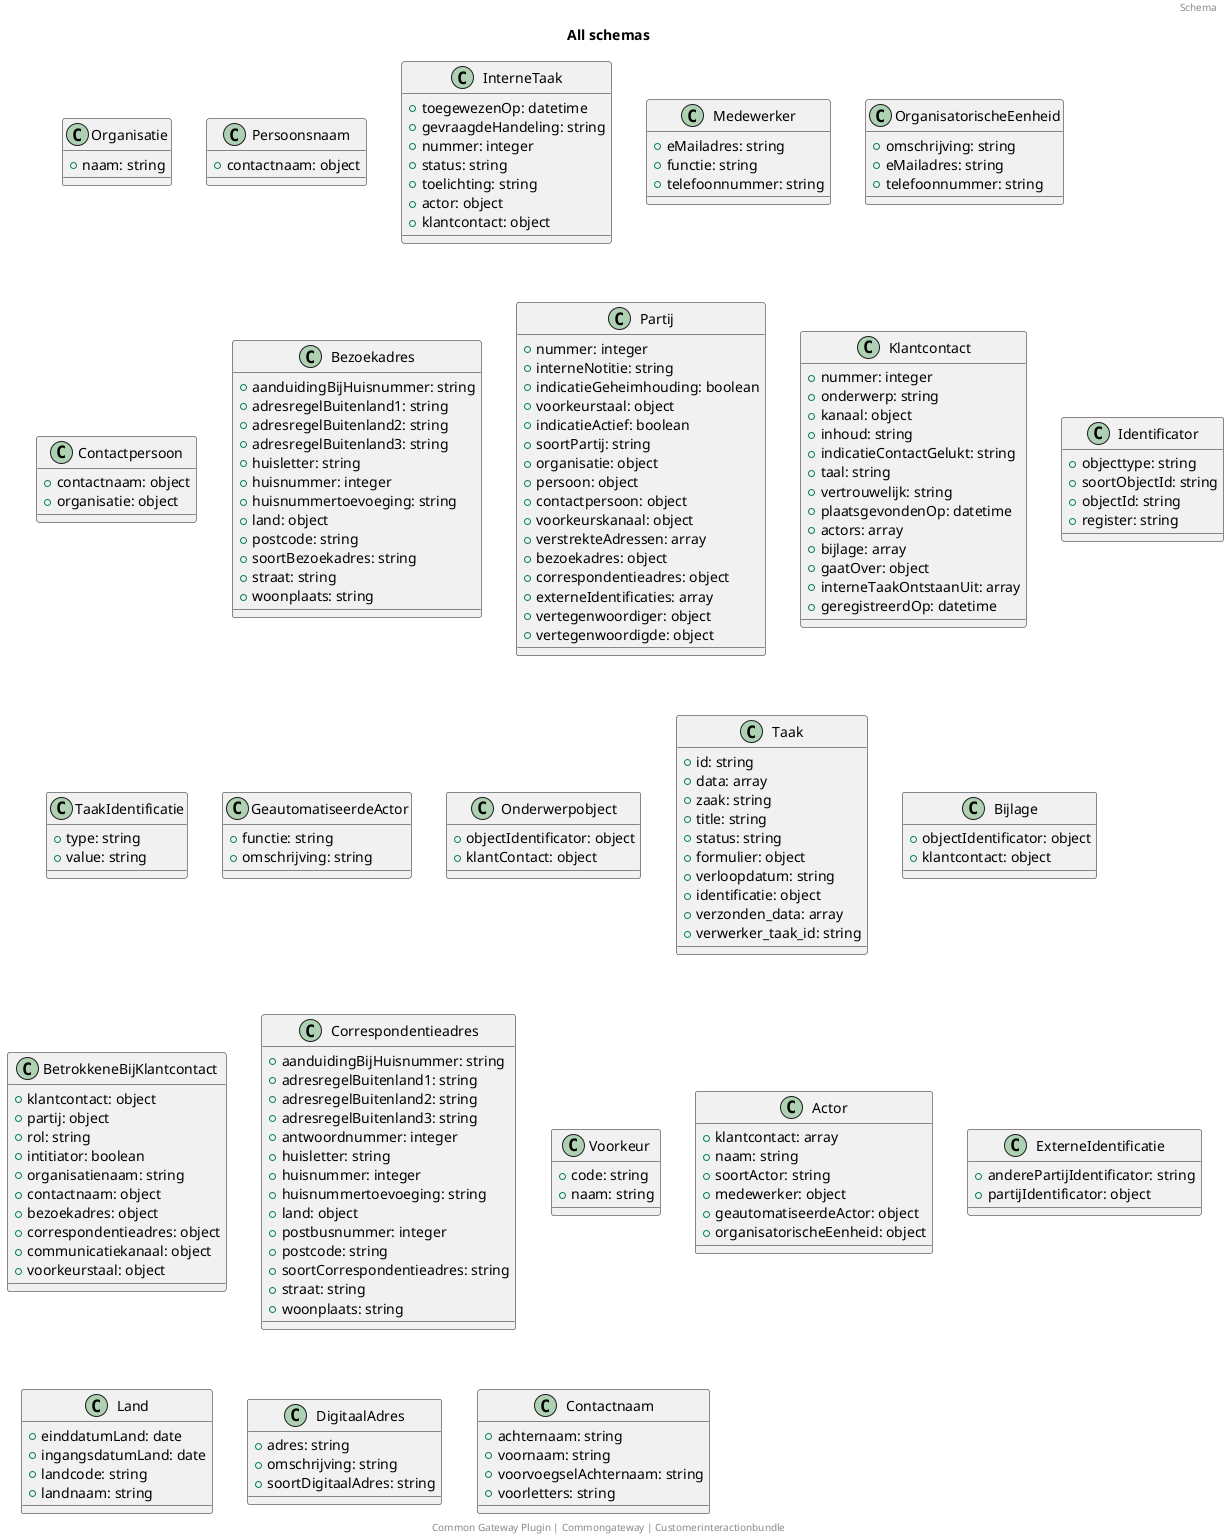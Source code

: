 @startuml
title: All schemas
footer: Common Gateway Plugin | Commongateway | Customerinteractionbundle 
header: Schema
class Organisatie {
  + naam: string
}
class Persoonsnaam {
  + contactnaam: object
}
class InterneTaak {
  + toegewezenOp: datetime
  + gevraagdeHandeling: string
  + nummer: integer
  + status: string
  + toelichting: string
  + actor: object
  + klantcontact: object
}
class Medewerker {
  + eMailadres: string
  + functie: string
  + telefoonnummer: string
}
class OrganisatorischeEenheid {
  + omschrijving: string
  + eMailadres: string
  + telefoonnummer: string
}
class Contactpersoon {
  + contactnaam: object
  + organisatie: object
}
class Bezoekadres {
  + aanduidingBijHuisnummer: string
  + adresregelBuitenland1: string
  + adresregelBuitenland2: string
  + adresregelBuitenland3: string
  + huisletter: string
  + huisnummer: integer
  + huisnummertoevoeging: string
  + land: object
  + postcode: string
  + soortBezoekadres: string
  + straat: string
  + woonplaats: string
}
class Partij {
  + nummer: integer
  + interneNotitie: string
  + indicatieGeheimhouding: boolean
  + voorkeurstaal: object
  + indicatieActief: boolean
  + soortPartij: string
  + organisatie: object
  + persoon: object
  + contactpersoon: object
  + voorkeurskanaal: object
  + verstrekteAdressen: array
  + bezoekadres: object
  + correspondentieadres: object
  + externeIdentificaties: array
  + vertegenwoordiger: object
  + vertegenwoordigde: object
}
class Klantcontact {
  + nummer: integer
  + onderwerp: string
  + kanaal: object
  + inhoud: string
  + indicatieContactGelukt: string
  + taal: string
  + vertrouwelijk: string
  + plaatsgevondenOp: datetime
  + actors: array
  + bijlage: array
  + gaatOver: object
  + interneTaakOntstaanUit: array
  + geregistreerdOp: datetime
}
class Identificator {
  + objecttype: string
  + soortObjectId: string
  + objectId: string
  + register: string
}
class TaakIdentificatie {
  + type: string
  + value: string
}
class GeautomatiseerdeActor {
  + functie: string
  + omschrijving: string
}
class Onderwerpobject {
  + objectIdentificator: object
  + klantContact: object
}
class Taak {
  + id: string
  + data: array
  + zaak: string
  + title: string
  + status: string
  + formulier: object
  + verloopdatum: string
  + identificatie: object
  + verzonden_data: array
  + verwerker_taak_id: string
}
class Bijlage {
  + objectIdentificator: object
  + klantcontact: object
}
class BetrokkeneBijKlantcontact {
  + klantcontact: object
  + partij: object
  + rol: string
  + intitiator: boolean
  + organisatienaam: string
  + contactnaam: object
  + bezoekadres: object
  + correspondentieadres: object
  + communicatiekanaal: object
  + voorkeurstaal: object
}
class Correspondentieadres {
  + aanduidingBijHuisnummer: string
  + adresregelBuitenland1: string
  + adresregelBuitenland2: string
  + adresregelBuitenland3: string
  + antwoordnummer: integer
  + huisletter: string
  + huisnummer: integer
  + huisnummertoevoeging: string
  + land: object
  + postbusnummer: integer
  + postcode: string
  + soortCorrespondentieadres: string
  + straat: string
  + woonplaats: string
}
class Voorkeur {
  + code: string
  + naam: string
}
class Actor {
  + klantcontact: array
  + naam: string
  + soortActor: string
  + medewerker: object
  + geautomatiseerdeActor: object
  + organisatorischeEenheid: object
}
class ExterneIdentificatie {
  + anderePartijIdentificator: string
  + partijIdentificator: object
}
class Land {
  + einddatumLand: date
  + ingangsdatumLand: date
  + landcode: string
  + landnaam: string
}
class DigitaalAdres {
  + adres: string
  + omschrijving: string
  + soortDigitaalAdres: string
}
class Contactnaam {
  + achternaam: string
  + voornaam: string
  + voorvoegselAchternaam: string
  + voorletters: string
}
@enduml
